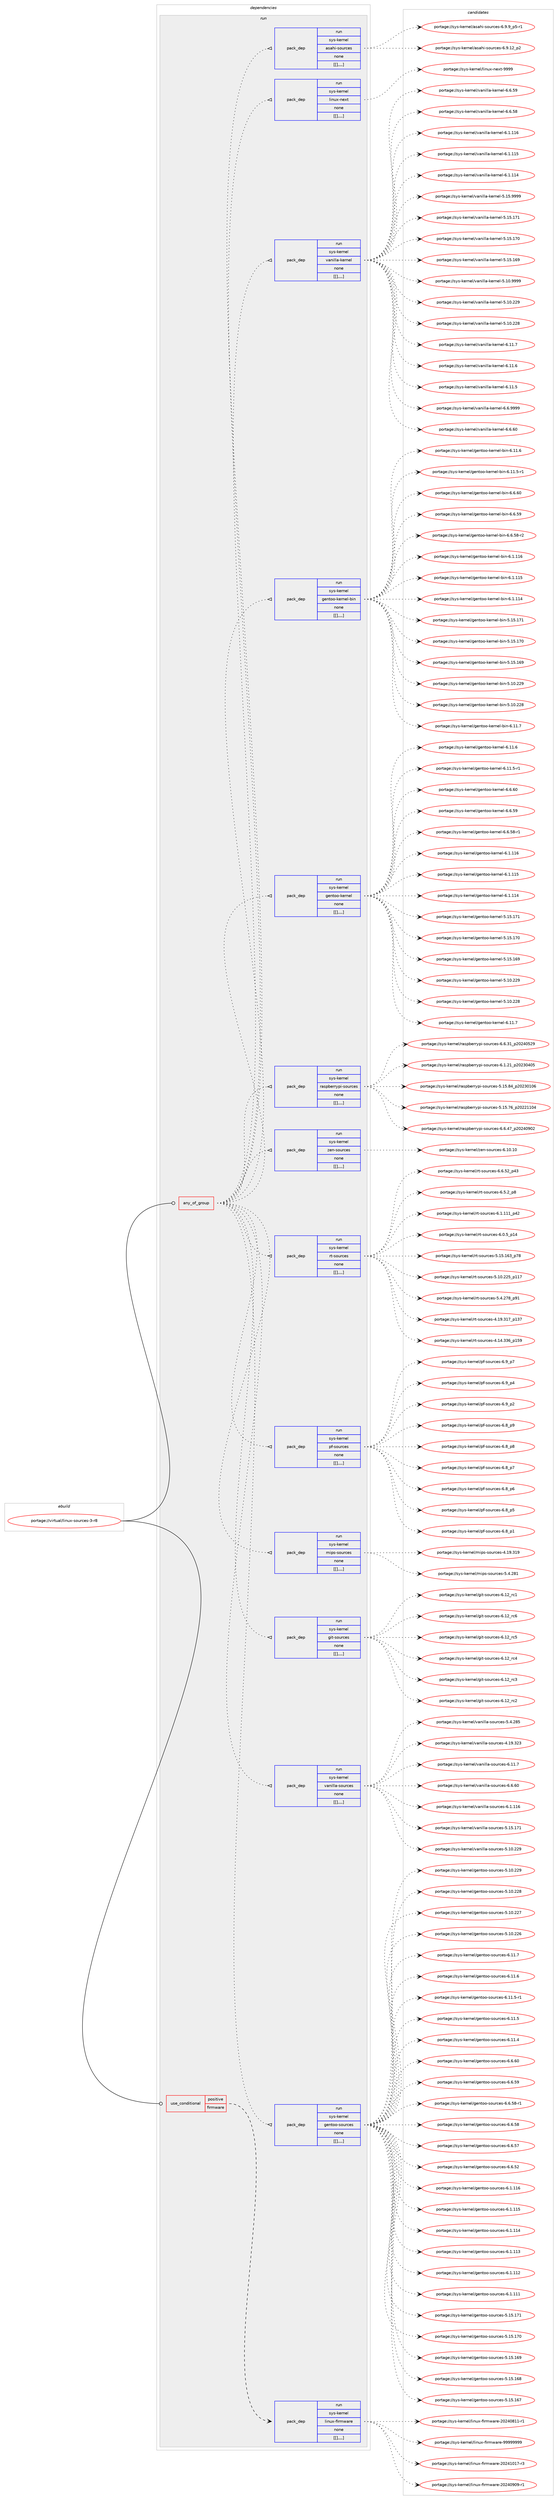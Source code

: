 digraph prolog {

# *************
# Graph options
# *************

newrank=true;
concentrate=true;
compound=true;
graph [rankdir=LR,fontname=Helvetica,fontsize=10,ranksep=1.5];#, ranksep=2.5, nodesep=0.2];
edge  [arrowhead=vee];
node  [fontname=Helvetica,fontsize=10];

# **********
# The ebuild
# **********

subgraph cluster_leftcol {
color=gray;
label=<<i>ebuild</i>>;
id [label="portage://virtual/linux-sources-3-r8", color=red, width=4, href="../virtual/linux-sources-3-r8.svg"];
}

# ****************
# The dependencies
# ****************

subgraph cluster_midcol {
color=gray;
label=<<i>dependencies</i>>;
subgraph cluster_compile {
fillcolor="#eeeeee";
style=filled;
label=<<i>compile</i>>;
}
subgraph cluster_compileandrun {
fillcolor="#eeeeee";
style=filled;
label=<<i>compile and run</i>>;
}
subgraph cluster_run {
fillcolor="#eeeeee";
style=filled;
label=<<i>run</i>>;
subgraph any48 {
dependency1949 [label=<<TABLE BORDER="0" CELLBORDER="1" CELLSPACING="0" CELLPADDING="4"><TR><TD CELLPADDING="10">any_of_group</TD></TR></TABLE>>, shape=none, color=red];subgraph pack1447 {
dependency1951 [label=<<TABLE BORDER="0" CELLBORDER="1" CELLSPACING="0" CELLPADDING="4" WIDTH="220"><TR><TD ROWSPAN="6" CELLPADDING="30">pack_dep</TD></TR><TR><TD WIDTH="110">run</TD></TR><TR><TD>sys-kernel</TD></TR><TR><TD>gentoo-sources</TD></TR><TR><TD>none</TD></TR><TR><TD>[[],,,,]</TD></TR></TABLE>>, shape=none, color=blue];
}
dependency1949:e -> dependency1951:w [weight=20,style="dotted",arrowhead="oinv"];
subgraph pack1451 {
dependency1955 [label=<<TABLE BORDER="0" CELLBORDER="1" CELLSPACING="0" CELLPADDING="4" WIDTH="220"><TR><TD ROWSPAN="6" CELLPADDING="30">pack_dep</TD></TR><TR><TD WIDTH="110">run</TD></TR><TR><TD>sys-kernel</TD></TR><TR><TD>vanilla-sources</TD></TR><TR><TD>none</TD></TR><TR><TD>[[],,,,]</TD></TR></TABLE>>, shape=none, color=blue];
}
dependency1949:e -> dependency1955:w [weight=20,style="dotted",arrowhead="oinv"];
subgraph pack1453 {
dependency1963 [label=<<TABLE BORDER="0" CELLBORDER="1" CELLSPACING="0" CELLPADDING="4" WIDTH="220"><TR><TD ROWSPAN="6" CELLPADDING="30">pack_dep</TD></TR><TR><TD WIDTH="110">run</TD></TR><TR><TD>sys-kernel</TD></TR><TR><TD>git-sources</TD></TR><TR><TD>none</TD></TR><TR><TD>[[],,,,]</TD></TR></TABLE>>, shape=none, color=blue];
}
dependency1949:e -> dependency1963:w [weight=20,style="dotted",arrowhead="oinv"];
subgraph pack1459 {
dependency1968 [label=<<TABLE BORDER="0" CELLBORDER="1" CELLSPACING="0" CELLPADDING="4" WIDTH="220"><TR><TD ROWSPAN="6" CELLPADDING="30">pack_dep</TD></TR><TR><TD WIDTH="110">run</TD></TR><TR><TD>sys-kernel</TD></TR><TR><TD>mips-sources</TD></TR><TR><TD>none</TD></TR><TR><TD>[[],,,,]</TD></TR></TABLE>>, shape=none, color=blue];
}
dependency1949:e -> dependency1968:w [weight=20,style="dotted",arrowhead="oinv"];
subgraph pack1465 {
dependency1974 [label=<<TABLE BORDER="0" CELLBORDER="1" CELLSPACING="0" CELLPADDING="4" WIDTH="220"><TR><TD ROWSPAN="6" CELLPADDING="30">pack_dep</TD></TR><TR><TD WIDTH="110">run</TD></TR><TR><TD>sys-kernel</TD></TR><TR><TD>pf-sources</TD></TR><TR><TD>none</TD></TR><TR><TD>[[],,,,]</TD></TR></TABLE>>, shape=none, color=blue];
}
dependency1949:e -> dependency1974:w [weight=20,style="dotted",arrowhead="oinv"];
subgraph pack1468 {
dependency1979 [label=<<TABLE BORDER="0" CELLBORDER="1" CELLSPACING="0" CELLPADDING="4" WIDTH="220"><TR><TD ROWSPAN="6" CELLPADDING="30">pack_dep</TD></TR><TR><TD WIDTH="110">run</TD></TR><TR><TD>sys-kernel</TD></TR><TR><TD>rt-sources</TD></TR><TR><TD>none</TD></TR><TR><TD>[[],,,,]</TD></TR></TABLE>>, shape=none, color=blue];
}
dependency1949:e -> dependency1979:w [weight=20,style="dotted",arrowhead="oinv"];
subgraph pack1475 {
dependency1990 [label=<<TABLE BORDER="0" CELLBORDER="1" CELLSPACING="0" CELLPADDING="4" WIDTH="220"><TR><TD ROWSPAN="6" CELLPADDING="30">pack_dep</TD></TR><TR><TD WIDTH="110">run</TD></TR><TR><TD>sys-kernel</TD></TR><TR><TD>zen-sources</TD></TR><TR><TD>none</TD></TR><TR><TD>[[],,,,]</TD></TR></TABLE>>, shape=none, color=blue];
}
dependency1949:e -> dependency1990:w [weight=20,style="dotted",arrowhead="oinv"];
subgraph pack1485 {
dependency1998 [label=<<TABLE BORDER="0" CELLBORDER="1" CELLSPACING="0" CELLPADDING="4" WIDTH="220"><TR><TD ROWSPAN="6" CELLPADDING="30">pack_dep</TD></TR><TR><TD WIDTH="110">run</TD></TR><TR><TD>sys-kernel</TD></TR><TR><TD>raspberrypi-sources</TD></TR><TR><TD>none</TD></TR><TR><TD>[[],,,,]</TD></TR></TABLE>>, shape=none, color=blue];
}
dependency1949:e -> dependency1998:w [weight=20,style="dotted",arrowhead="oinv"];
subgraph pack1492 {
dependency2006 [label=<<TABLE BORDER="0" CELLBORDER="1" CELLSPACING="0" CELLPADDING="4" WIDTH="220"><TR><TD ROWSPAN="6" CELLPADDING="30">pack_dep</TD></TR><TR><TD WIDTH="110">run</TD></TR><TR><TD>sys-kernel</TD></TR><TR><TD>gentoo-kernel</TD></TR><TR><TD>none</TD></TR><TR><TD>[[],,,,]</TD></TR></TABLE>>, shape=none, color=blue];
}
dependency1949:e -> dependency2006:w [weight=20,style="dotted",arrowhead="oinv"];
subgraph pack1496 {
dependency2012 [label=<<TABLE BORDER="0" CELLBORDER="1" CELLSPACING="0" CELLPADDING="4" WIDTH="220"><TR><TD ROWSPAN="6" CELLPADDING="30">pack_dep</TD></TR><TR><TD WIDTH="110">run</TD></TR><TR><TD>sys-kernel</TD></TR><TR><TD>gentoo-kernel-bin</TD></TR><TR><TD>none</TD></TR><TR><TD>[[],,,,]</TD></TR></TABLE>>, shape=none, color=blue];
}
dependency1949:e -> dependency2012:w [weight=20,style="dotted",arrowhead="oinv"];
subgraph pack1499 {
dependency2016 [label=<<TABLE BORDER="0" CELLBORDER="1" CELLSPACING="0" CELLPADDING="4" WIDTH="220"><TR><TD ROWSPAN="6" CELLPADDING="30">pack_dep</TD></TR><TR><TD WIDTH="110">run</TD></TR><TR><TD>sys-kernel</TD></TR><TR><TD>vanilla-kernel</TD></TR><TR><TD>none</TD></TR><TR><TD>[[],,,,]</TD></TR></TABLE>>, shape=none, color=blue];
}
dependency1949:e -> dependency2016:w [weight=20,style="dotted",arrowhead="oinv"];
subgraph pack1502 {
dependency2019 [label=<<TABLE BORDER="0" CELLBORDER="1" CELLSPACING="0" CELLPADDING="4" WIDTH="220"><TR><TD ROWSPAN="6" CELLPADDING="30">pack_dep</TD></TR><TR><TD WIDTH="110">run</TD></TR><TR><TD>sys-kernel</TD></TR><TR><TD>linux-next</TD></TR><TR><TD>none</TD></TR><TR><TD>[[],,,,]</TD></TR></TABLE>>, shape=none, color=blue];
}
dependency1949:e -> dependency2019:w [weight=20,style="dotted",arrowhead="oinv"];
subgraph pack1507 {
dependency2028 [label=<<TABLE BORDER="0" CELLBORDER="1" CELLSPACING="0" CELLPADDING="4" WIDTH="220"><TR><TD ROWSPAN="6" CELLPADDING="30">pack_dep</TD></TR><TR><TD WIDTH="110">run</TD></TR><TR><TD>sys-kernel</TD></TR><TR><TD>asahi-sources</TD></TR><TR><TD>none</TD></TR><TR><TD>[[],,,,]</TD></TR></TABLE>>, shape=none, color=blue];
}
dependency1949:e -> dependency2028:w [weight=20,style="dotted",arrowhead="oinv"];
}
id:e -> dependency1949:w [weight=20,style="solid",arrowhead="odot"];
subgraph cond465 {
dependency2040 [label=<<TABLE BORDER="0" CELLBORDER="1" CELLSPACING="0" CELLPADDING="4"><TR><TD ROWSPAN="3" CELLPADDING="10">use_conditional</TD></TR><TR><TD>positive</TD></TR><TR><TD>firmware</TD></TR></TABLE>>, shape=none, color=red];
subgraph pack1521 {
dependency2044 [label=<<TABLE BORDER="0" CELLBORDER="1" CELLSPACING="0" CELLPADDING="4" WIDTH="220"><TR><TD ROWSPAN="6" CELLPADDING="30">pack_dep</TD></TR><TR><TD WIDTH="110">run</TD></TR><TR><TD>sys-kernel</TD></TR><TR><TD>linux-firmware</TD></TR><TR><TD>none</TD></TR><TR><TD>[[],,,,]</TD></TR></TABLE>>, shape=none, color=blue];
}
dependency2040:e -> dependency2044:w [weight=20,style="dashed",arrowhead="vee"];
}
id:e -> dependency2040:w [weight=20,style="solid",arrowhead="odot"];
}
}

# **************
# The candidates
# **************

subgraph cluster_choices {
rank=same;
color=gray;
label=<<i>candidates</i>>;

subgraph choice1458 {
color=black;
nodesep=1;
choice1151211154510710111411010110847103101110116111111451151111171149910111545544649494655 [label="portage://sys-kernel/gentoo-sources-6.11.7", color=red, width=4,href="../sys-kernel/gentoo-sources-6.11.7.svg"];
choice1151211154510710111411010110847103101110116111111451151111171149910111545544649494654 [label="portage://sys-kernel/gentoo-sources-6.11.6", color=red, width=4,href="../sys-kernel/gentoo-sources-6.11.6.svg"];
choice11512111545107101114110101108471031011101161111114511511111711499101115455446494946534511449 [label="portage://sys-kernel/gentoo-sources-6.11.5-r1", color=red, width=4,href="../sys-kernel/gentoo-sources-6.11.5-r1.svg"];
choice1151211154510710111411010110847103101110116111111451151111171149910111545544649494653 [label="portage://sys-kernel/gentoo-sources-6.11.5", color=red, width=4,href="../sys-kernel/gentoo-sources-6.11.5.svg"];
choice1151211154510710111411010110847103101110116111111451151111171149910111545544649494652 [label="portage://sys-kernel/gentoo-sources-6.11.4", color=red, width=4,href="../sys-kernel/gentoo-sources-6.11.4.svg"];
choice1151211154510710111411010110847103101110116111111451151111171149910111545544654465448 [label="portage://sys-kernel/gentoo-sources-6.6.60", color=red, width=4,href="../sys-kernel/gentoo-sources-6.6.60.svg"];
choice1151211154510710111411010110847103101110116111111451151111171149910111545544654465357 [label="portage://sys-kernel/gentoo-sources-6.6.59", color=red, width=4,href="../sys-kernel/gentoo-sources-6.6.59.svg"];
choice11512111545107101114110101108471031011101161111114511511111711499101115455446544653564511449 [label="portage://sys-kernel/gentoo-sources-6.6.58-r1", color=red, width=4,href="../sys-kernel/gentoo-sources-6.6.58-r1.svg"];
choice1151211154510710111411010110847103101110116111111451151111171149910111545544654465356 [label="portage://sys-kernel/gentoo-sources-6.6.58", color=red, width=4,href="../sys-kernel/gentoo-sources-6.6.58.svg"];
choice1151211154510710111411010110847103101110116111111451151111171149910111545544654465355 [label="portage://sys-kernel/gentoo-sources-6.6.57", color=red, width=4,href="../sys-kernel/gentoo-sources-6.6.57.svg"];
choice1151211154510710111411010110847103101110116111111451151111171149910111545544654465350 [label="portage://sys-kernel/gentoo-sources-6.6.52", color=red, width=4,href="../sys-kernel/gentoo-sources-6.6.52.svg"];
choice115121115451071011141101011084710310111011611111145115111117114991011154554464946494954 [label="portage://sys-kernel/gentoo-sources-6.1.116", color=red, width=4,href="../sys-kernel/gentoo-sources-6.1.116.svg"];
choice115121115451071011141101011084710310111011611111145115111117114991011154554464946494953 [label="portage://sys-kernel/gentoo-sources-6.1.115", color=red, width=4,href="../sys-kernel/gentoo-sources-6.1.115.svg"];
choice115121115451071011141101011084710310111011611111145115111117114991011154554464946494952 [label="portage://sys-kernel/gentoo-sources-6.1.114", color=red, width=4,href="../sys-kernel/gentoo-sources-6.1.114.svg"];
choice115121115451071011141101011084710310111011611111145115111117114991011154554464946494951 [label="portage://sys-kernel/gentoo-sources-6.1.113", color=red, width=4,href="../sys-kernel/gentoo-sources-6.1.113.svg"];
choice115121115451071011141101011084710310111011611111145115111117114991011154554464946494950 [label="portage://sys-kernel/gentoo-sources-6.1.112", color=red, width=4,href="../sys-kernel/gentoo-sources-6.1.112.svg"];
choice115121115451071011141101011084710310111011611111145115111117114991011154554464946494949 [label="portage://sys-kernel/gentoo-sources-6.1.111", color=red, width=4,href="../sys-kernel/gentoo-sources-6.1.111.svg"];
choice11512111545107101114110101108471031011101161111114511511111711499101115455346495346495549 [label="portage://sys-kernel/gentoo-sources-5.15.171", color=red, width=4,href="../sys-kernel/gentoo-sources-5.15.171.svg"];
choice11512111545107101114110101108471031011101161111114511511111711499101115455346495346495548 [label="portage://sys-kernel/gentoo-sources-5.15.170", color=red, width=4,href="../sys-kernel/gentoo-sources-5.15.170.svg"];
choice11512111545107101114110101108471031011101161111114511511111711499101115455346495346495457 [label="portage://sys-kernel/gentoo-sources-5.15.169", color=red, width=4,href="../sys-kernel/gentoo-sources-5.15.169.svg"];
choice11512111545107101114110101108471031011101161111114511511111711499101115455346495346495456 [label="portage://sys-kernel/gentoo-sources-5.15.168", color=red, width=4,href="../sys-kernel/gentoo-sources-5.15.168.svg"];
choice11512111545107101114110101108471031011101161111114511511111711499101115455346495346495455 [label="portage://sys-kernel/gentoo-sources-5.15.167", color=red, width=4,href="../sys-kernel/gentoo-sources-5.15.167.svg"];
choice11512111545107101114110101108471031011101161111114511511111711499101115455346494846505057 [label="portage://sys-kernel/gentoo-sources-5.10.229", color=red, width=4,href="../sys-kernel/gentoo-sources-5.10.229.svg"];
choice11512111545107101114110101108471031011101161111114511511111711499101115455346494846505056 [label="portage://sys-kernel/gentoo-sources-5.10.228", color=red, width=4,href="../sys-kernel/gentoo-sources-5.10.228.svg"];
choice11512111545107101114110101108471031011101161111114511511111711499101115455346494846505055 [label="portage://sys-kernel/gentoo-sources-5.10.227", color=red, width=4,href="../sys-kernel/gentoo-sources-5.10.227.svg"];
choice11512111545107101114110101108471031011101161111114511511111711499101115455346494846505054 [label="portage://sys-kernel/gentoo-sources-5.10.226", color=red, width=4,href="../sys-kernel/gentoo-sources-5.10.226.svg"];
dependency1951:e -> choice1151211154510710111411010110847103101110116111111451151111171149910111545544649494655:w [style=dotted,weight="100"];
dependency1951:e -> choice1151211154510710111411010110847103101110116111111451151111171149910111545544649494654:w [style=dotted,weight="100"];
dependency1951:e -> choice11512111545107101114110101108471031011101161111114511511111711499101115455446494946534511449:w [style=dotted,weight="100"];
dependency1951:e -> choice1151211154510710111411010110847103101110116111111451151111171149910111545544649494653:w [style=dotted,weight="100"];
dependency1951:e -> choice1151211154510710111411010110847103101110116111111451151111171149910111545544649494652:w [style=dotted,weight="100"];
dependency1951:e -> choice1151211154510710111411010110847103101110116111111451151111171149910111545544654465448:w [style=dotted,weight="100"];
dependency1951:e -> choice1151211154510710111411010110847103101110116111111451151111171149910111545544654465357:w [style=dotted,weight="100"];
dependency1951:e -> choice11512111545107101114110101108471031011101161111114511511111711499101115455446544653564511449:w [style=dotted,weight="100"];
dependency1951:e -> choice1151211154510710111411010110847103101110116111111451151111171149910111545544654465356:w [style=dotted,weight="100"];
dependency1951:e -> choice1151211154510710111411010110847103101110116111111451151111171149910111545544654465355:w [style=dotted,weight="100"];
dependency1951:e -> choice1151211154510710111411010110847103101110116111111451151111171149910111545544654465350:w [style=dotted,weight="100"];
dependency1951:e -> choice115121115451071011141101011084710310111011611111145115111117114991011154554464946494954:w [style=dotted,weight="100"];
dependency1951:e -> choice115121115451071011141101011084710310111011611111145115111117114991011154554464946494953:w [style=dotted,weight="100"];
dependency1951:e -> choice115121115451071011141101011084710310111011611111145115111117114991011154554464946494952:w [style=dotted,weight="100"];
dependency1951:e -> choice115121115451071011141101011084710310111011611111145115111117114991011154554464946494951:w [style=dotted,weight="100"];
dependency1951:e -> choice115121115451071011141101011084710310111011611111145115111117114991011154554464946494950:w [style=dotted,weight="100"];
dependency1951:e -> choice115121115451071011141101011084710310111011611111145115111117114991011154554464946494949:w [style=dotted,weight="100"];
dependency1951:e -> choice11512111545107101114110101108471031011101161111114511511111711499101115455346495346495549:w [style=dotted,weight="100"];
dependency1951:e -> choice11512111545107101114110101108471031011101161111114511511111711499101115455346495346495548:w [style=dotted,weight="100"];
dependency1951:e -> choice11512111545107101114110101108471031011101161111114511511111711499101115455346495346495457:w [style=dotted,weight="100"];
dependency1951:e -> choice11512111545107101114110101108471031011101161111114511511111711499101115455346495346495456:w [style=dotted,weight="100"];
dependency1951:e -> choice11512111545107101114110101108471031011101161111114511511111711499101115455346495346495455:w [style=dotted,weight="100"];
dependency1951:e -> choice11512111545107101114110101108471031011101161111114511511111711499101115455346494846505057:w [style=dotted,weight="100"];
dependency1951:e -> choice11512111545107101114110101108471031011101161111114511511111711499101115455346494846505056:w [style=dotted,weight="100"];
dependency1951:e -> choice11512111545107101114110101108471031011101161111114511511111711499101115455346494846505055:w [style=dotted,weight="100"];
dependency1951:e -> choice11512111545107101114110101108471031011101161111114511511111711499101115455346494846505054:w [style=dotted,weight="100"];
}
subgraph choice1478 {
color=black;
nodesep=1;
choice11512111545107101114110101108471189711010510810897451151111171149910111545544649494655 [label="portage://sys-kernel/vanilla-sources-6.11.7", color=red, width=4,href="../sys-kernel/vanilla-sources-6.11.7.svg"];
choice11512111545107101114110101108471189711010510810897451151111171149910111545544654465448 [label="portage://sys-kernel/vanilla-sources-6.6.60", color=red, width=4,href="../sys-kernel/vanilla-sources-6.6.60.svg"];
choice1151211154510710111411010110847118971101051081089745115111117114991011154554464946494954 [label="portage://sys-kernel/vanilla-sources-6.1.116", color=red, width=4,href="../sys-kernel/vanilla-sources-6.1.116.svg"];
choice115121115451071011141101011084711897110105108108974511511111711499101115455346495346495549 [label="portage://sys-kernel/vanilla-sources-5.15.171", color=red, width=4,href="../sys-kernel/vanilla-sources-5.15.171.svg"];
choice115121115451071011141101011084711897110105108108974511511111711499101115455346494846505057 [label="portage://sys-kernel/vanilla-sources-5.10.229", color=red, width=4,href="../sys-kernel/vanilla-sources-5.10.229.svg"];
choice1151211154510710111411010110847118971101051081089745115111117114991011154553465246505653 [label="portage://sys-kernel/vanilla-sources-5.4.285", color=red, width=4,href="../sys-kernel/vanilla-sources-5.4.285.svg"];
choice115121115451071011141101011084711897110105108108974511511111711499101115455246495746515051 [label="portage://sys-kernel/vanilla-sources-4.19.323", color=red, width=4,href="../sys-kernel/vanilla-sources-4.19.323.svg"];
dependency1955:e -> choice11512111545107101114110101108471189711010510810897451151111171149910111545544649494655:w [style=dotted,weight="100"];
dependency1955:e -> choice11512111545107101114110101108471189711010510810897451151111171149910111545544654465448:w [style=dotted,weight="100"];
dependency1955:e -> choice1151211154510710111411010110847118971101051081089745115111117114991011154554464946494954:w [style=dotted,weight="100"];
dependency1955:e -> choice115121115451071011141101011084711897110105108108974511511111711499101115455346495346495549:w [style=dotted,weight="100"];
dependency1955:e -> choice115121115451071011141101011084711897110105108108974511511111711499101115455346494846505057:w [style=dotted,weight="100"];
dependency1955:e -> choice1151211154510710111411010110847118971101051081089745115111117114991011154553465246505653:w [style=dotted,weight="100"];
dependency1955:e -> choice115121115451071011141101011084711897110105108108974511511111711499101115455246495746515051:w [style=dotted,weight="100"];
}
subgraph choice1485 {
color=black;
nodesep=1;
choice115121115451071011141101011084710310511645115111117114991011154554464950951149954 [label="portage://sys-kernel/git-sources-6.12_rc6", color=red, width=4,href="../sys-kernel/git-sources-6.12_rc6.svg"];
choice115121115451071011141101011084710310511645115111117114991011154554464950951149953 [label="portage://sys-kernel/git-sources-6.12_rc5", color=red, width=4,href="../sys-kernel/git-sources-6.12_rc5.svg"];
choice115121115451071011141101011084710310511645115111117114991011154554464950951149952 [label="portage://sys-kernel/git-sources-6.12_rc4", color=red, width=4,href="../sys-kernel/git-sources-6.12_rc4.svg"];
choice115121115451071011141101011084710310511645115111117114991011154554464950951149951 [label="portage://sys-kernel/git-sources-6.12_rc3", color=red, width=4,href="../sys-kernel/git-sources-6.12_rc3.svg"];
choice115121115451071011141101011084710310511645115111117114991011154554464950951149950 [label="portage://sys-kernel/git-sources-6.12_rc2", color=red, width=4,href="../sys-kernel/git-sources-6.12_rc2.svg"];
choice115121115451071011141101011084710310511645115111117114991011154554464950951149949 [label="portage://sys-kernel/git-sources-6.12_rc1", color=red, width=4,href="../sys-kernel/git-sources-6.12_rc1.svg"];
dependency1963:e -> choice115121115451071011141101011084710310511645115111117114991011154554464950951149954:w [style=dotted,weight="100"];
dependency1963:e -> choice115121115451071011141101011084710310511645115111117114991011154554464950951149953:w [style=dotted,weight="100"];
dependency1963:e -> choice115121115451071011141101011084710310511645115111117114991011154554464950951149952:w [style=dotted,weight="100"];
dependency1963:e -> choice115121115451071011141101011084710310511645115111117114991011154554464950951149951:w [style=dotted,weight="100"];
dependency1963:e -> choice115121115451071011141101011084710310511645115111117114991011154554464950951149950:w [style=dotted,weight="100"];
dependency1963:e -> choice115121115451071011141101011084710310511645115111117114991011154554464950951149949:w [style=dotted,weight="100"];
}
subgraph choice1494 {
color=black;
nodesep=1;
choice115121115451071011141101011084710910511211545115111117114991011154553465246505649 [label="portage://sys-kernel/mips-sources-5.4.281", color=red, width=4,href="../sys-kernel/mips-sources-5.4.281.svg"];
choice11512111545107101114110101108471091051121154511511111711499101115455246495746514957 [label="portage://sys-kernel/mips-sources-4.19.319", color=red, width=4,href="../sys-kernel/mips-sources-4.19.319.svg"];
dependency1968:e -> choice115121115451071011141101011084710910511211545115111117114991011154553465246505649:w [style=dotted,weight="100"];
dependency1968:e -> choice11512111545107101114110101108471091051121154511511111711499101115455246495746514957:w [style=dotted,weight="100"];
}
subgraph choice1498 {
color=black;
nodesep=1;
choice11512111545107101114110101108471121024511511111711499101115455446579511255 [label="portage://sys-kernel/pf-sources-6.9_p7", color=red, width=4,href="../sys-kernel/pf-sources-6.9_p7.svg"];
choice11512111545107101114110101108471121024511511111711499101115455446579511252 [label="portage://sys-kernel/pf-sources-6.9_p4", color=red, width=4,href="../sys-kernel/pf-sources-6.9_p4.svg"];
choice11512111545107101114110101108471121024511511111711499101115455446579511250 [label="portage://sys-kernel/pf-sources-6.9_p2", color=red, width=4,href="../sys-kernel/pf-sources-6.9_p2.svg"];
choice11512111545107101114110101108471121024511511111711499101115455446569511257 [label="portage://sys-kernel/pf-sources-6.8_p9", color=red, width=4,href="../sys-kernel/pf-sources-6.8_p9.svg"];
choice11512111545107101114110101108471121024511511111711499101115455446569511256 [label="portage://sys-kernel/pf-sources-6.8_p8", color=red, width=4,href="../sys-kernel/pf-sources-6.8_p8.svg"];
choice11512111545107101114110101108471121024511511111711499101115455446569511255 [label="portage://sys-kernel/pf-sources-6.8_p7", color=red, width=4,href="../sys-kernel/pf-sources-6.8_p7.svg"];
choice11512111545107101114110101108471121024511511111711499101115455446569511254 [label="portage://sys-kernel/pf-sources-6.8_p6", color=red, width=4,href="../sys-kernel/pf-sources-6.8_p6.svg"];
choice11512111545107101114110101108471121024511511111711499101115455446569511253 [label="portage://sys-kernel/pf-sources-6.8_p5", color=red, width=4,href="../sys-kernel/pf-sources-6.8_p5.svg"];
choice11512111545107101114110101108471121024511511111711499101115455446569511249 [label="portage://sys-kernel/pf-sources-6.8_p1", color=red, width=4,href="../sys-kernel/pf-sources-6.8_p1.svg"];
dependency1974:e -> choice11512111545107101114110101108471121024511511111711499101115455446579511255:w [style=dotted,weight="100"];
dependency1974:e -> choice11512111545107101114110101108471121024511511111711499101115455446579511252:w [style=dotted,weight="100"];
dependency1974:e -> choice11512111545107101114110101108471121024511511111711499101115455446579511250:w [style=dotted,weight="100"];
dependency1974:e -> choice11512111545107101114110101108471121024511511111711499101115455446569511257:w [style=dotted,weight="100"];
dependency1974:e -> choice11512111545107101114110101108471121024511511111711499101115455446569511256:w [style=dotted,weight="100"];
dependency1974:e -> choice11512111545107101114110101108471121024511511111711499101115455446569511255:w [style=dotted,weight="100"];
dependency1974:e -> choice11512111545107101114110101108471121024511511111711499101115455446569511254:w [style=dotted,weight="100"];
dependency1974:e -> choice11512111545107101114110101108471121024511511111711499101115455446569511253:w [style=dotted,weight="100"];
dependency1974:e -> choice11512111545107101114110101108471121024511511111711499101115455446569511249:w [style=dotted,weight="100"];
}
subgraph choice1506 {
color=black;
nodesep=1;
choice1151211154510710111411010110847114116451151111171149910111545544654465350951125251 [label="portage://sys-kernel/rt-sources-6.6.52_p43", color=red, width=4,href="../sys-kernel/rt-sources-6.6.52_p43.svg"];
choice115121115451071011141101011084711411645115111117114991011154554465346509511256 [label="portage://sys-kernel/rt-sources-6.5.2_p8", color=red, width=4,href="../sys-kernel/rt-sources-6.5.2_p8.svg"];
choice115121115451071011141101011084711411645115111117114991011154554464946494949951125250 [label="portage://sys-kernel/rt-sources-6.1.111_p42", color=red, width=4,href="../sys-kernel/rt-sources-6.1.111_p42.svg"];
choice11512111545107101114110101108471141164511511111711499101115455446484653951124952 [label="portage://sys-kernel/rt-sources-6.0.5_p14", color=red, width=4,href="../sys-kernel/rt-sources-6.0.5_p14.svg"];
choice11512111545107101114110101108471141164511511111711499101115455346495346495451951125556 [label="portage://sys-kernel/rt-sources-5.15.163_p78", color=red, width=4,href="../sys-kernel/rt-sources-5.15.163_p78.svg"];
choice1151211154510710111411010110847114116451151111171149910111545534649484650505395112494955 [label="portage://sys-kernel/rt-sources-5.10.225_p117", color=red, width=4,href="../sys-kernel/rt-sources-5.10.225_p117.svg"];
choice115121115451071011141101011084711411645115111117114991011154553465246505556951125749 [label="portage://sys-kernel/rt-sources-5.4.278_p91", color=red, width=4,href="../sys-kernel/rt-sources-5.4.278_p91.svg"];
choice1151211154510710111411010110847114116451151111171149910111545524649574651495595112495155 [label="portage://sys-kernel/rt-sources-4.19.317_p137", color=red, width=4,href="../sys-kernel/rt-sources-4.19.317_p137.svg"];
choice1151211154510710111411010110847114116451151111171149910111545524649524651515495112495357 [label="portage://sys-kernel/rt-sources-4.14.336_p159", color=red, width=4,href="../sys-kernel/rt-sources-4.14.336_p159.svg"];
dependency1979:e -> choice1151211154510710111411010110847114116451151111171149910111545544654465350951125251:w [style=dotted,weight="100"];
dependency1979:e -> choice115121115451071011141101011084711411645115111117114991011154554465346509511256:w [style=dotted,weight="100"];
dependency1979:e -> choice115121115451071011141101011084711411645115111117114991011154554464946494949951125250:w [style=dotted,weight="100"];
dependency1979:e -> choice11512111545107101114110101108471141164511511111711499101115455446484653951124952:w [style=dotted,weight="100"];
dependency1979:e -> choice11512111545107101114110101108471141164511511111711499101115455346495346495451951125556:w [style=dotted,weight="100"];
dependency1979:e -> choice1151211154510710111411010110847114116451151111171149910111545534649484650505395112494955:w [style=dotted,weight="100"];
dependency1979:e -> choice115121115451071011141101011084711411645115111117114991011154553465246505556951125749:w [style=dotted,weight="100"];
dependency1979:e -> choice1151211154510710111411010110847114116451151111171149910111545524649574651495595112495155:w [style=dotted,weight="100"];
dependency1979:e -> choice1151211154510710111411010110847114116451151111171149910111545524649524651515495112495357:w [style=dotted,weight="100"];
}
subgraph choice1517 {
color=black;
nodesep=1;
choice115121115451071011141101011084712210111045115111117114991011154554464948464948 [label="portage://sys-kernel/zen-sources-6.10.10", color=red, width=4,href="../sys-kernel/zen-sources-6.10.10.svg"];
dependency1990:e -> choice115121115451071011141101011084712210111045115111117114991011154554464948464948:w [style=dotted,weight="100"];
}
subgraph choice1527 {
color=black;
nodesep=1;
choice11512111545107101114110101108471149711511298101114114121112105451151111171149910111545544654465255951125048505248574850 [label="portage://sys-kernel/raspberrypi-sources-6.6.47_p20240902", color=red, width=4,href="../sys-kernel/raspberrypi-sources-6.6.47_p20240902.svg"];
choice11512111545107101114110101108471149711511298101114114121112105451151111171149910111545544654465149951125048505248535057 [label="portage://sys-kernel/raspberrypi-sources-6.6.31_p20240529", color=red, width=4,href="../sys-kernel/raspberrypi-sources-6.6.31_p20240529.svg"];
choice11512111545107101114110101108471149711511298101114114121112105451151111171149910111545544649465049951125048505148524853 [label="portage://sys-kernel/raspberrypi-sources-6.1.21_p20230405", color=red, width=4,href="../sys-kernel/raspberrypi-sources-6.1.21_p20230405.svg"];
choice1151211154510710111411010110847114971151129810111411412111210545115111117114991011154553464953465652951125048505148494854 [label="portage://sys-kernel/raspberrypi-sources-5.15.84_p20230106", color=red, width=4,href="../sys-kernel/raspberrypi-sources-5.15.84_p20230106.svg"];
choice1151211154510710111411010110847114971151129810111411412111210545115111117114991011154553464953465554951125048505049494852 [label="portage://sys-kernel/raspberrypi-sources-5.15.76_p20221104", color=red, width=4,href="../sys-kernel/raspberrypi-sources-5.15.76_p20221104.svg"];
dependency1998:e -> choice11512111545107101114110101108471149711511298101114114121112105451151111171149910111545544654465255951125048505248574850:w [style=dotted,weight="100"];
dependency1998:e -> choice11512111545107101114110101108471149711511298101114114121112105451151111171149910111545544654465149951125048505248535057:w [style=dotted,weight="100"];
dependency1998:e -> choice11512111545107101114110101108471149711511298101114114121112105451151111171149910111545544649465049951125048505148524853:w [style=dotted,weight="100"];
dependency1998:e -> choice1151211154510710111411010110847114971151129810111411412111210545115111117114991011154553464953465652951125048505148494854:w [style=dotted,weight="100"];
dependency1998:e -> choice1151211154510710111411010110847114971151129810111411412111210545115111117114991011154553464953465554951125048505049494852:w [style=dotted,weight="100"];
}
subgraph choice1537 {
color=black;
nodesep=1;
choice11512111545107101114110101108471031011101161111114510710111411010110845544649494655 [label="portage://sys-kernel/gentoo-kernel-6.11.7", color=red, width=4,href="../sys-kernel/gentoo-kernel-6.11.7.svg"];
choice11512111545107101114110101108471031011101161111114510710111411010110845544649494654 [label="portage://sys-kernel/gentoo-kernel-6.11.6", color=red, width=4,href="../sys-kernel/gentoo-kernel-6.11.6.svg"];
choice115121115451071011141101011084710310111011611111145107101114110101108455446494946534511449 [label="portage://sys-kernel/gentoo-kernel-6.11.5-r1", color=red, width=4,href="../sys-kernel/gentoo-kernel-6.11.5-r1.svg"];
choice11512111545107101114110101108471031011101161111114510710111411010110845544654465448 [label="portage://sys-kernel/gentoo-kernel-6.6.60", color=red, width=4,href="../sys-kernel/gentoo-kernel-6.6.60.svg"];
choice11512111545107101114110101108471031011101161111114510710111411010110845544654465357 [label="portage://sys-kernel/gentoo-kernel-6.6.59", color=red, width=4,href="../sys-kernel/gentoo-kernel-6.6.59.svg"];
choice115121115451071011141101011084710310111011611111145107101114110101108455446544653564511449 [label="portage://sys-kernel/gentoo-kernel-6.6.58-r1", color=red, width=4,href="../sys-kernel/gentoo-kernel-6.6.58-r1.svg"];
choice1151211154510710111411010110847103101110116111111451071011141101011084554464946494954 [label="portage://sys-kernel/gentoo-kernel-6.1.116", color=red, width=4,href="../sys-kernel/gentoo-kernel-6.1.116.svg"];
choice1151211154510710111411010110847103101110116111111451071011141101011084554464946494953 [label="portage://sys-kernel/gentoo-kernel-6.1.115", color=red, width=4,href="../sys-kernel/gentoo-kernel-6.1.115.svg"];
choice1151211154510710111411010110847103101110116111111451071011141101011084554464946494952 [label="portage://sys-kernel/gentoo-kernel-6.1.114", color=red, width=4,href="../sys-kernel/gentoo-kernel-6.1.114.svg"];
choice115121115451071011141101011084710310111011611111145107101114110101108455346495346495549 [label="portage://sys-kernel/gentoo-kernel-5.15.171", color=red, width=4,href="../sys-kernel/gentoo-kernel-5.15.171.svg"];
choice115121115451071011141101011084710310111011611111145107101114110101108455346495346495548 [label="portage://sys-kernel/gentoo-kernel-5.15.170", color=red, width=4,href="../sys-kernel/gentoo-kernel-5.15.170.svg"];
choice115121115451071011141101011084710310111011611111145107101114110101108455346495346495457 [label="portage://sys-kernel/gentoo-kernel-5.15.169", color=red, width=4,href="../sys-kernel/gentoo-kernel-5.15.169.svg"];
choice115121115451071011141101011084710310111011611111145107101114110101108455346494846505057 [label="portage://sys-kernel/gentoo-kernel-5.10.229", color=red, width=4,href="../sys-kernel/gentoo-kernel-5.10.229.svg"];
choice115121115451071011141101011084710310111011611111145107101114110101108455346494846505056 [label="portage://sys-kernel/gentoo-kernel-5.10.228", color=red, width=4,href="../sys-kernel/gentoo-kernel-5.10.228.svg"];
dependency2006:e -> choice11512111545107101114110101108471031011101161111114510710111411010110845544649494655:w [style=dotted,weight="100"];
dependency2006:e -> choice11512111545107101114110101108471031011101161111114510710111411010110845544649494654:w [style=dotted,weight="100"];
dependency2006:e -> choice115121115451071011141101011084710310111011611111145107101114110101108455446494946534511449:w [style=dotted,weight="100"];
dependency2006:e -> choice11512111545107101114110101108471031011101161111114510710111411010110845544654465448:w [style=dotted,weight="100"];
dependency2006:e -> choice11512111545107101114110101108471031011101161111114510710111411010110845544654465357:w [style=dotted,weight="100"];
dependency2006:e -> choice115121115451071011141101011084710310111011611111145107101114110101108455446544653564511449:w [style=dotted,weight="100"];
dependency2006:e -> choice1151211154510710111411010110847103101110116111111451071011141101011084554464946494954:w [style=dotted,weight="100"];
dependency2006:e -> choice1151211154510710111411010110847103101110116111111451071011141101011084554464946494953:w [style=dotted,weight="100"];
dependency2006:e -> choice1151211154510710111411010110847103101110116111111451071011141101011084554464946494952:w [style=dotted,weight="100"];
dependency2006:e -> choice115121115451071011141101011084710310111011611111145107101114110101108455346495346495549:w [style=dotted,weight="100"];
dependency2006:e -> choice115121115451071011141101011084710310111011611111145107101114110101108455346495346495548:w [style=dotted,weight="100"];
dependency2006:e -> choice115121115451071011141101011084710310111011611111145107101114110101108455346495346495457:w [style=dotted,weight="100"];
dependency2006:e -> choice115121115451071011141101011084710310111011611111145107101114110101108455346494846505057:w [style=dotted,weight="100"];
dependency2006:e -> choice115121115451071011141101011084710310111011611111145107101114110101108455346494846505056:w [style=dotted,weight="100"];
}
subgraph choice1562 {
color=black;
nodesep=1;
choice115121115451071011141101011084710310111011611111145107101114110101108459810511045544649494655 [label="portage://sys-kernel/gentoo-kernel-bin-6.11.7", color=red, width=4,href="../sys-kernel/gentoo-kernel-bin-6.11.7.svg"];
choice115121115451071011141101011084710310111011611111145107101114110101108459810511045544649494654 [label="portage://sys-kernel/gentoo-kernel-bin-6.11.6", color=red, width=4,href="../sys-kernel/gentoo-kernel-bin-6.11.6.svg"];
choice1151211154510710111411010110847103101110116111111451071011141101011084598105110455446494946534511449 [label="portage://sys-kernel/gentoo-kernel-bin-6.11.5-r1", color=red, width=4,href="../sys-kernel/gentoo-kernel-bin-6.11.5-r1.svg"];
choice115121115451071011141101011084710310111011611111145107101114110101108459810511045544654465448 [label="portage://sys-kernel/gentoo-kernel-bin-6.6.60", color=red, width=4,href="../sys-kernel/gentoo-kernel-bin-6.6.60.svg"];
choice115121115451071011141101011084710310111011611111145107101114110101108459810511045544654465357 [label="portage://sys-kernel/gentoo-kernel-bin-6.6.59", color=red, width=4,href="../sys-kernel/gentoo-kernel-bin-6.6.59.svg"];
choice1151211154510710111411010110847103101110116111111451071011141101011084598105110455446544653564511450 [label="portage://sys-kernel/gentoo-kernel-bin-6.6.58-r2", color=red, width=4,href="../sys-kernel/gentoo-kernel-bin-6.6.58-r2.svg"];
choice11512111545107101114110101108471031011101161111114510710111411010110845981051104554464946494954 [label="portage://sys-kernel/gentoo-kernel-bin-6.1.116", color=red, width=4,href="../sys-kernel/gentoo-kernel-bin-6.1.116.svg"];
choice11512111545107101114110101108471031011101161111114510710111411010110845981051104554464946494953 [label="portage://sys-kernel/gentoo-kernel-bin-6.1.115", color=red, width=4,href="../sys-kernel/gentoo-kernel-bin-6.1.115.svg"];
choice11512111545107101114110101108471031011101161111114510710111411010110845981051104554464946494952 [label="portage://sys-kernel/gentoo-kernel-bin-6.1.114", color=red, width=4,href="../sys-kernel/gentoo-kernel-bin-6.1.114.svg"];
choice1151211154510710111411010110847103101110116111111451071011141101011084598105110455346495346495549 [label="portage://sys-kernel/gentoo-kernel-bin-5.15.171", color=red, width=4,href="../sys-kernel/gentoo-kernel-bin-5.15.171.svg"];
choice1151211154510710111411010110847103101110116111111451071011141101011084598105110455346495346495548 [label="portage://sys-kernel/gentoo-kernel-bin-5.15.170", color=red, width=4,href="../sys-kernel/gentoo-kernel-bin-5.15.170.svg"];
choice1151211154510710111411010110847103101110116111111451071011141101011084598105110455346495346495457 [label="portage://sys-kernel/gentoo-kernel-bin-5.15.169", color=red, width=4,href="../sys-kernel/gentoo-kernel-bin-5.15.169.svg"];
choice1151211154510710111411010110847103101110116111111451071011141101011084598105110455346494846505057 [label="portage://sys-kernel/gentoo-kernel-bin-5.10.229", color=red, width=4,href="../sys-kernel/gentoo-kernel-bin-5.10.229.svg"];
choice1151211154510710111411010110847103101110116111111451071011141101011084598105110455346494846505056 [label="portage://sys-kernel/gentoo-kernel-bin-5.10.228", color=red, width=4,href="../sys-kernel/gentoo-kernel-bin-5.10.228.svg"];
dependency2012:e -> choice115121115451071011141101011084710310111011611111145107101114110101108459810511045544649494655:w [style=dotted,weight="100"];
dependency2012:e -> choice115121115451071011141101011084710310111011611111145107101114110101108459810511045544649494654:w [style=dotted,weight="100"];
dependency2012:e -> choice1151211154510710111411010110847103101110116111111451071011141101011084598105110455446494946534511449:w [style=dotted,weight="100"];
dependency2012:e -> choice115121115451071011141101011084710310111011611111145107101114110101108459810511045544654465448:w [style=dotted,weight="100"];
dependency2012:e -> choice115121115451071011141101011084710310111011611111145107101114110101108459810511045544654465357:w [style=dotted,weight="100"];
dependency2012:e -> choice1151211154510710111411010110847103101110116111111451071011141101011084598105110455446544653564511450:w [style=dotted,weight="100"];
dependency2012:e -> choice11512111545107101114110101108471031011101161111114510710111411010110845981051104554464946494954:w [style=dotted,weight="100"];
dependency2012:e -> choice11512111545107101114110101108471031011101161111114510710111411010110845981051104554464946494953:w [style=dotted,weight="100"];
dependency2012:e -> choice11512111545107101114110101108471031011101161111114510710111411010110845981051104554464946494952:w [style=dotted,weight="100"];
dependency2012:e -> choice1151211154510710111411010110847103101110116111111451071011141101011084598105110455346495346495549:w [style=dotted,weight="100"];
dependency2012:e -> choice1151211154510710111411010110847103101110116111111451071011141101011084598105110455346495346495548:w [style=dotted,weight="100"];
dependency2012:e -> choice1151211154510710111411010110847103101110116111111451071011141101011084598105110455346495346495457:w [style=dotted,weight="100"];
dependency2012:e -> choice1151211154510710111411010110847103101110116111111451071011141101011084598105110455346494846505057:w [style=dotted,weight="100"];
dependency2012:e -> choice1151211154510710111411010110847103101110116111111451071011141101011084598105110455346494846505056:w [style=dotted,weight="100"];
}
subgraph choice1582 {
color=black;
nodesep=1;
choice115121115451071011141101011084711897110105108108974510710111411010110845544649494655 [label="portage://sys-kernel/vanilla-kernel-6.11.7", color=red, width=4,href="../sys-kernel/vanilla-kernel-6.11.7.svg"];
choice115121115451071011141101011084711897110105108108974510710111411010110845544649494654 [label="portage://sys-kernel/vanilla-kernel-6.11.6", color=red, width=4,href="../sys-kernel/vanilla-kernel-6.11.6.svg"];
choice115121115451071011141101011084711897110105108108974510710111411010110845544649494653 [label="portage://sys-kernel/vanilla-kernel-6.11.5", color=red, width=4,href="../sys-kernel/vanilla-kernel-6.11.5.svg"];
choice1151211154510710111411010110847118971101051081089745107101114110101108455446544657575757 [label="portage://sys-kernel/vanilla-kernel-6.6.9999", color=red, width=4,href="../sys-kernel/vanilla-kernel-6.6.9999.svg"];
choice115121115451071011141101011084711897110105108108974510710111411010110845544654465448 [label="portage://sys-kernel/vanilla-kernel-6.6.60", color=red, width=4,href="../sys-kernel/vanilla-kernel-6.6.60.svg"];
choice115121115451071011141101011084711897110105108108974510710111411010110845544654465357 [label="portage://sys-kernel/vanilla-kernel-6.6.59", color=red, width=4,href="../sys-kernel/vanilla-kernel-6.6.59.svg"];
choice115121115451071011141101011084711897110105108108974510710111411010110845544654465356 [label="portage://sys-kernel/vanilla-kernel-6.6.58", color=red, width=4,href="../sys-kernel/vanilla-kernel-6.6.58.svg"];
choice11512111545107101114110101108471189711010510810897451071011141101011084554464946494954 [label="portage://sys-kernel/vanilla-kernel-6.1.116", color=red, width=4,href="../sys-kernel/vanilla-kernel-6.1.116.svg"];
choice11512111545107101114110101108471189711010510810897451071011141101011084554464946494953 [label="portage://sys-kernel/vanilla-kernel-6.1.115", color=red, width=4,href="../sys-kernel/vanilla-kernel-6.1.115.svg"];
choice11512111545107101114110101108471189711010510810897451071011141101011084554464946494952 [label="portage://sys-kernel/vanilla-kernel-6.1.114", color=red, width=4,href="../sys-kernel/vanilla-kernel-6.1.114.svg"];
choice115121115451071011141101011084711897110105108108974510710111411010110845534649534657575757 [label="portage://sys-kernel/vanilla-kernel-5.15.9999", color=red, width=4,href="../sys-kernel/vanilla-kernel-5.15.9999.svg"];
choice1151211154510710111411010110847118971101051081089745107101114110101108455346495346495549 [label="portage://sys-kernel/vanilla-kernel-5.15.171", color=red, width=4,href="../sys-kernel/vanilla-kernel-5.15.171.svg"];
choice1151211154510710111411010110847118971101051081089745107101114110101108455346495346495548 [label="portage://sys-kernel/vanilla-kernel-5.15.170", color=red, width=4,href="../sys-kernel/vanilla-kernel-5.15.170.svg"];
choice1151211154510710111411010110847118971101051081089745107101114110101108455346495346495457 [label="portage://sys-kernel/vanilla-kernel-5.15.169", color=red, width=4,href="../sys-kernel/vanilla-kernel-5.15.169.svg"];
choice115121115451071011141101011084711897110105108108974510710111411010110845534649484657575757 [label="portage://sys-kernel/vanilla-kernel-5.10.9999", color=red, width=4,href="../sys-kernel/vanilla-kernel-5.10.9999.svg"];
choice1151211154510710111411010110847118971101051081089745107101114110101108455346494846505057 [label="portage://sys-kernel/vanilla-kernel-5.10.229", color=red, width=4,href="../sys-kernel/vanilla-kernel-5.10.229.svg"];
choice1151211154510710111411010110847118971101051081089745107101114110101108455346494846505056 [label="portage://sys-kernel/vanilla-kernel-5.10.228", color=red, width=4,href="../sys-kernel/vanilla-kernel-5.10.228.svg"];
dependency2016:e -> choice115121115451071011141101011084711897110105108108974510710111411010110845544649494655:w [style=dotted,weight="100"];
dependency2016:e -> choice115121115451071011141101011084711897110105108108974510710111411010110845544649494654:w [style=dotted,weight="100"];
dependency2016:e -> choice115121115451071011141101011084711897110105108108974510710111411010110845544649494653:w [style=dotted,weight="100"];
dependency2016:e -> choice1151211154510710111411010110847118971101051081089745107101114110101108455446544657575757:w [style=dotted,weight="100"];
dependency2016:e -> choice115121115451071011141101011084711897110105108108974510710111411010110845544654465448:w [style=dotted,weight="100"];
dependency2016:e -> choice115121115451071011141101011084711897110105108108974510710111411010110845544654465357:w [style=dotted,weight="100"];
dependency2016:e -> choice115121115451071011141101011084711897110105108108974510710111411010110845544654465356:w [style=dotted,weight="100"];
dependency2016:e -> choice11512111545107101114110101108471189711010510810897451071011141101011084554464946494954:w [style=dotted,weight="100"];
dependency2016:e -> choice11512111545107101114110101108471189711010510810897451071011141101011084554464946494953:w [style=dotted,weight="100"];
dependency2016:e -> choice11512111545107101114110101108471189711010510810897451071011141101011084554464946494952:w [style=dotted,weight="100"];
dependency2016:e -> choice115121115451071011141101011084711897110105108108974510710111411010110845534649534657575757:w [style=dotted,weight="100"];
dependency2016:e -> choice1151211154510710111411010110847118971101051081089745107101114110101108455346495346495549:w [style=dotted,weight="100"];
dependency2016:e -> choice1151211154510710111411010110847118971101051081089745107101114110101108455346495346495548:w [style=dotted,weight="100"];
dependency2016:e -> choice1151211154510710111411010110847118971101051081089745107101114110101108455346495346495457:w [style=dotted,weight="100"];
dependency2016:e -> choice115121115451071011141101011084711897110105108108974510710111411010110845534649484657575757:w [style=dotted,weight="100"];
dependency2016:e -> choice1151211154510710111411010110847118971101051081089745107101114110101108455346494846505057:w [style=dotted,weight="100"];
dependency2016:e -> choice1151211154510710111411010110847118971101051081089745107101114110101108455346494846505056:w [style=dotted,weight="100"];
}
subgraph choice1603 {
color=black;
nodesep=1;
choice1151211154510710111411010110847108105110117120451101011201164557575757 [label="portage://sys-kernel/linux-next-9999", color=red, width=4,href="../sys-kernel/linux-next-9999.svg"];
dependency2019:e -> choice1151211154510710111411010110847108105110117120451101011201164557575757:w [style=dotted,weight="100"];
}
subgraph choice1606 {
color=black;
nodesep=1;
choice115121115451071011141101011084797115971041054511511111711499101115455446574649509511250 [label="portage://sys-kernel/asahi-sources-6.9.12_p2", color=red, width=4,href="../sys-kernel/asahi-sources-6.9.12_p2.svg"];
choice11512111545107101114110101108479711597104105451151111171149910111545544657465795112534511449 [label="portage://sys-kernel/asahi-sources-6.9.9_p5-r1", color=red, width=4,href="../sys-kernel/asahi-sources-6.9.9_p5-r1.svg"];
dependency2028:e -> choice115121115451071011141101011084797115971041054511511111711499101115455446574649509511250:w [style=dotted,weight="100"];
dependency2028:e -> choice11512111545107101114110101108479711597104105451151111171149910111545544657465795112534511449:w [style=dotted,weight="100"];
}
subgraph choice1614 {
color=black;
nodesep=1;
choice11512111545107101114110101108471081051101171204510210511410911997114101455757575757575757 [label="portage://sys-kernel/linux-firmware-99999999", color=red, width=4,href="../sys-kernel/linux-firmware-99999999.svg"];
choice115121115451071011141101011084710810511011712045102105114109119971141014550485052494849554511451 [label="portage://sys-kernel/linux-firmware-20241017-r3", color=red, width=4,href="../sys-kernel/linux-firmware-20241017-r3.svg"];
choice115121115451071011141101011084710810511011712045102105114109119971141014550485052485748574511449 [label="portage://sys-kernel/linux-firmware-20240909-r1", color=red, width=4,href="../sys-kernel/linux-firmware-20240909-r1.svg"];
choice115121115451071011141101011084710810511011712045102105114109119971141014550485052485649494511449 [label="portage://sys-kernel/linux-firmware-20240811-r1", color=red, width=4,href="../sys-kernel/linux-firmware-20240811-r1.svg"];
dependency2044:e -> choice11512111545107101114110101108471081051101171204510210511410911997114101455757575757575757:w [style=dotted,weight="100"];
dependency2044:e -> choice115121115451071011141101011084710810511011712045102105114109119971141014550485052494849554511451:w [style=dotted,weight="100"];
dependency2044:e -> choice115121115451071011141101011084710810511011712045102105114109119971141014550485052485748574511449:w [style=dotted,weight="100"];
dependency2044:e -> choice115121115451071011141101011084710810511011712045102105114109119971141014550485052485649494511449:w [style=dotted,weight="100"];
}
}

}
